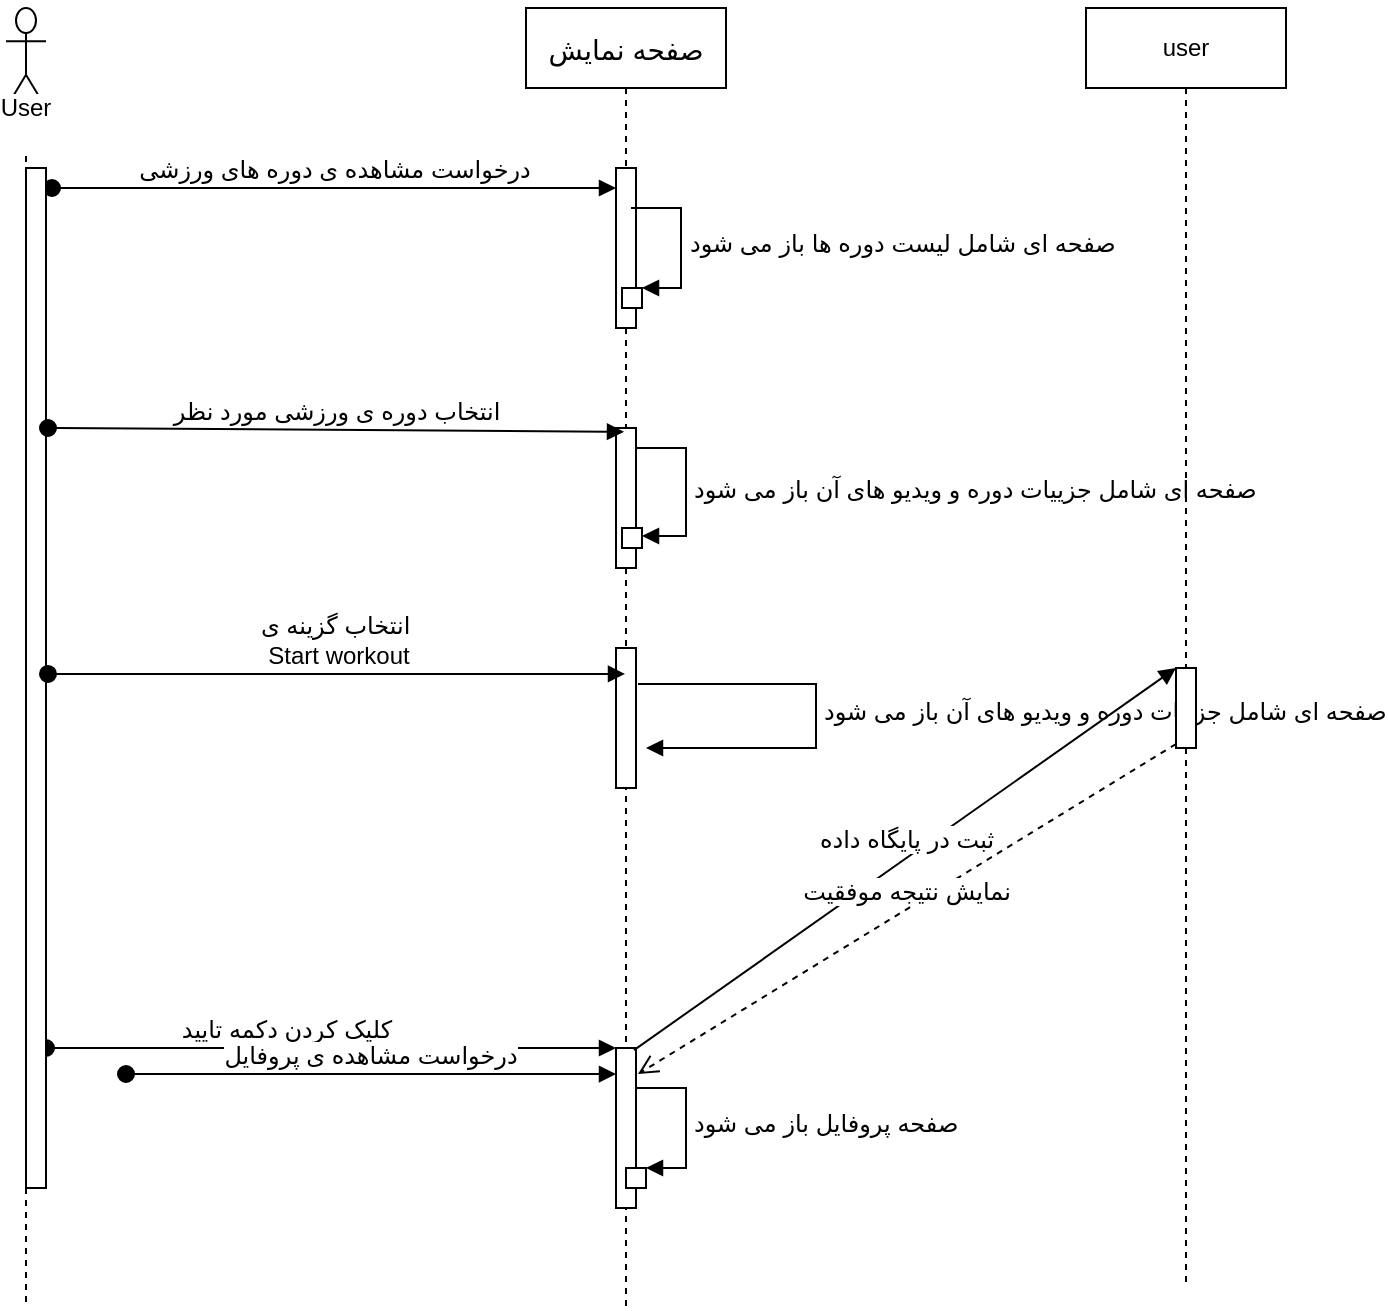 <mxfile version="14.0.1" type="github">
  <diagram id="wJ2QF8gWQcXBkcPJoWy3" name="Page-1">
    <mxGraphModel dx="746" dy="478" grid="1" gridSize="10" guides="1" tooltips="1" connect="1" arrows="1" fold="1" page="1" pageScale="1" pageWidth="850" pageHeight="1100" math="0" shadow="0">
      <root>
        <mxCell id="0" />
        <mxCell id="1" parent="0" />
        <mxCell id="eqUE0r_B1Y4DRGpVIJ5d-27" value="User&lt;br&gt;&lt;br&gt;" style="shape=umlLifeline;participant=umlActor;perimeter=lifelinePerimeter;whiteSpace=wrap;html=1;container=1;collapsible=0;recursiveResize=0;verticalAlign=top;spacingTop=36;labelBackgroundColor=#ffffff;outlineConnect=0;size=50;" vertex="1" parent="1">
          <mxGeometry x="20" y="20" width="20" height="650" as="geometry" />
        </mxCell>
        <mxCell id="eqUE0r_B1Y4DRGpVIJ5d-29" value="&lt;font style=&quot;font-size: 14px&quot;&gt;&lt;br&gt;صفحه نمایش&lt;br&gt;&lt;/font&gt;&lt;br&gt;" style="shape=umlLifeline;perimeter=lifelinePerimeter;whiteSpace=wrap;html=1;container=1;collapsible=0;recursiveResize=0;outlineConnect=0;" vertex="1" parent="1">
          <mxGeometry x="280" y="20" width="100" height="650" as="geometry" />
        </mxCell>
        <mxCell id="eqUE0r_B1Y4DRGpVIJ5d-30" value="" style="html=1;points=[];perimeter=orthogonalPerimeter;" vertex="1" parent="eqUE0r_B1Y4DRGpVIJ5d-29">
          <mxGeometry x="45" y="80" width="10" height="80" as="geometry" />
        </mxCell>
        <mxCell id="eqUE0r_B1Y4DRGpVIJ5d-31" value="" style="html=1;points=[];perimeter=orthogonalPerimeter;" vertex="1" parent="eqUE0r_B1Y4DRGpVIJ5d-29">
          <mxGeometry x="48" y="140" width="10" height="10" as="geometry" />
        </mxCell>
        <mxCell id="eqUE0r_B1Y4DRGpVIJ5d-32" value="" style="html=1;points=[];perimeter=orthogonalPerimeter;" vertex="1" parent="eqUE0r_B1Y4DRGpVIJ5d-29">
          <mxGeometry x="45" y="210" width="10" height="70" as="geometry" />
        </mxCell>
        <mxCell id="eqUE0r_B1Y4DRGpVIJ5d-33" value="" style="html=1;points=[];perimeter=orthogonalPerimeter;" vertex="1" parent="eqUE0r_B1Y4DRGpVIJ5d-29">
          <mxGeometry x="45" y="520" width="10" height="80" as="geometry" />
        </mxCell>
        <mxCell id="eqUE0r_B1Y4DRGpVIJ5d-47" value="&lt;font style=&quot;font-size: 12px&quot;&gt;صفحه ای شامل جزییات دوره و ویدیو های آن باز می شود&lt;/font&gt;" style="edgeStyle=orthogonalEdgeStyle;html=1;align=left;spacingLeft=2;endArrow=block;rounded=0;entryX=1;entryY=0.4;entryDx=0;entryDy=0;entryPerimeter=0;" edge="1" parent="eqUE0r_B1Y4DRGpVIJ5d-29" source="eqUE0r_B1Y4DRGpVIJ5d-32" target="eqUE0r_B1Y4DRGpVIJ5d-48">
          <mxGeometry relative="1" as="geometry">
            <mxPoint x="103" y="220" as="sourcePoint" />
            <Array as="points">
              <mxPoint x="80" y="220" />
              <mxPoint x="80" y="264" />
            </Array>
            <mxPoint x="56" y="280" as="targetPoint" />
          </mxGeometry>
        </mxCell>
        <mxCell id="eqUE0r_B1Y4DRGpVIJ5d-48" value="" style="html=1;points=[];perimeter=orthogonalPerimeter;" vertex="1" parent="eqUE0r_B1Y4DRGpVIJ5d-29">
          <mxGeometry x="48" y="260" width="10" height="10" as="geometry" />
        </mxCell>
        <mxCell id="eqUE0r_B1Y4DRGpVIJ5d-50" value="" style="html=1;points=[];perimeter=orthogonalPerimeter;" vertex="1" parent="eqUE0r_B1Y4DRGpVIJ5d-29">
          <mxGeometry x="45" y="320" width="10" height="70" as="geometry" />
        </mxCell>
        <mxCell id="eqUE0r_B1Y4DRGpVIJ5d-51" value="&lt;font style=&quot;font-size: 12px&quot;&gt;صفحه ای شامل جزییات دوره و ویدیو های آن باز می شود&lt;/font&gt;" style="edgeStyle=orthogonalEdgeStyle;html=1;align=left;spacingLeft=2;endArrow=block;rounded=0;exitX=1.1;exitY=0.257;exitDx=0;exitDy=0;exitPerimeter=0;" edge="1" parent="eqUE0r_B1Y4DRGpVIJ5d-29" source="eqUE0r_B1Y4DRGpVIJ5d-50">
          <mxGeometry relative="1" as="geometry">
            <mxPoint x="50" y="230" as="sourcePoint" />
            <Array as="points">
              <mxPoint x="145" y="338" />
              <mxPoint x="145" y="370" />
            </Array>
            <mxPoint x="60" y="370" as="targetPoint" />
          </mxGeometry>
        </mxCell>
        <mxCell id="eqUE0r_B1Y4DRGpVIJ5d-34" value="user" style="shape=umlLifeline;perimeter=lifelinePerimeter;whiteSpace=wrap;html=1;container=1;collapsible=0;recursiveResize=0;outlineConnect=0;" vertex="1" parent="1">
          <mxGeometry x="560" y="20" width="100" height="640" as="geometry" />
        </mxCell>
        <mxCell id="eqUE0r_B1Y4DRGpVIJ5d-35" value="" style="html=1;points=[];perimeter=orthogonalPerimeter;" vertex="1" parent="eqUE0r_B1Y4DRGpVIJ5d-34">
          <mxGeometry x="45" y="330" width="10" height="40" as="geometry" />
        </mxCell>
        <mxCell id="eqUE0r_B1Y4DRGpVIJ5d-36" value="&lt;font style=&quot;font-size: 12px&quot;&gt;درخواست مشاهده ی دوره های ورزشی&lt;/font&gt;" style="html=1;verticalAlign=bottom;startArrow=oval;endArrow=block;startSize=8;" edge="1" parent="1" target="eqUE0r_B1Y4DRGpVIJ5d-30">
          <mxGeometry relative="1" as="geometry">
            <mxPoint x="43" y="110" as="sourcePoint" />
            <Array as="points">
              <mxPoint x="90" y="110" />
            </Array>
          </mxGeometry>
        </mxCell>
        <mxCell id="eqUE0r_B1Y4DRGpVIJ5d-37" value="&lt;font style=&quot;font-size: 12px&quot;&gt;صفحه ای شامل لیست دوره ها باز می شود&lt;/font&gt;" style="edgeStyle=orthogonalEdgeStyle;html=1;align=left;spacingLeft=2;endArrow=block;rounded=0;entryX=1;entryY=0;" edge="1" parent="1" target="eqUE0r_B1Y4DRGpVIJ5d-31">
          <mxGeometry relative="1" as="geometry">
            <mxPoint x="332.5" y="120" as="sourcePoint" />
            <Array as="points">
              <mxPoint x="357.5" y="120" />
            </Array>
          </mxGeometry>
        </mxCell>
        <mxCell id="eqUE0r_B1Y4DRGpVIJ5d-39" value="&lt;div style=&quot;text-align: left&quot;&gt;&lt;font style=&quot;font-size: 12px&quot;&gt;&amp;nbsp;کلیک کردن دکمه تایید&amp;nbsp;&lt;/font&gt;&lt;/div&gt;" style="html=1;verticalAlign=bottom;startArrow=oval;endArrow=block;startSize=8;" edge="1" parent="1" target="eqUE0r_B1Y4DRGpVIJ5d-33" source="eqUE0r_B1Y4DRGpVIJ5d-45">
          <mxGeometry x="-0.162" relative="1" as="geometry">
            <mxPoint x="40" y="310" as="sourcePoint" />
            <Array as="points">
              <mxPoint x="200" y="540" />
            </Array>
            <mxPoint as="offset" />
          </mxGeometry>
        </mxCell>
        <mxCell id="eqUE0r_B1Y4DRGpVIJ5d-40" value="&lt;font style=&quot;font-size: 12px&quot;&gt;ثبت در پایگاه داده&lt;/font&gt;" style="html=1;verticalAlign=bottom;endArrow=block;entryX=0;entryY=0;exitX=0.9;exitY=0.013;exitDx=0;exitDy=0;exitPerimeter=0;" edge="1" parent="1" source="eqUE0r_B1Y4DRGpVIJ5d-33" target="eqUE0r_B1Y4DRGpVIJ5d-35">
          <mxGeometry relative="1" as="geometry">
            <mxPoint x="535" y="270" as="sourcePoint" />
          </mxGeometry>
        </mxCell>
        <mxCell id="eqUE0r_B1Y4DRGpVIJ5d-41" value="&lt;font style=&quot;font-size: 12px&quot;&gt;نمایش نتیجه موفقیت&lt;/font&gt;" style="html=1;verticalAlign=bottom;endArrow=open;dashed=1;endSize=8;exitX=0;exitY=0.95;entryX=1.1;entryY=0.163;entryDx=0;entryDy=0;entryPerimeter=0;" edge="1" parent="1" source="eqUE0r_B1Y4DRGpVIJ5d-35" target="eqUE0r_B1Y4DRGpVIJ5d-33">
          <mxGeometry relative="1" as="geometry">
            <mxPoint x="535" y="346" as="targetPoint" />
          </mxGeometry>
        </mxCell>
        <mxCell id="eqUE0r_B1Y4DRGpVIJ5d-42" value="&lt;font style=&quot;font-size: 12px&quot;&gt;درخواست مشاهده ی پروفایل&lt;/font&gt;" style="html=1;verticalAlign=bottom;startArrow=oval;endArrow=block;startSize=8;entryX=0;entryY=0.163;entryDx=0;entryDy=0;entryPerimeter=0;" edge="1" parent="1" target="eqUE0r_B1Y4DRGpVIJ5d-33">
          <mxGeometry relative="1" as="geometry">
            <mxPoint x="80" y="553" as="sourcePoint" />
          </mxGeometry>
        </mxCell>
        <mxCell id="eqUE0r_B1Y4DRGpVIJ5d-43" value="" style="html=1;points=[];perimeter=orthogonalPerimeter;" vertex="1" parent="1">
          <mxGeometry x="330" y="600" width="10" height="10" as="geometry" />
        </mxCell>
        <mxCell id="eqUE0r_B1Y4DRGpVIJ5d-44" value="&lt;font style=&quot;font-size: 12px&quot;&gt;صفحه پروفایل باز می شود&lt;/font&gt;" style="edgeStyle=orthogonalEdgeStyle;html=1;align=left;spacingLeft=2;endArrow=block;rounded=0;entryX=1;entryY=0;" edge="1" parent="1" target="eqUE0r_B1Y4DRGpVIJ5d-43">
          <mxGeometry relative="1" as="geometry">
            <mxPoint x="335" y="560" as="sourcePoint" />
            <Array as="points">
              <mxPoint x="360" y="560" />
            </Array>
          </mxGeometry>
        </mxCell>
        <mxCell id="eqUE0r_B1Y4DRGpVIJ5d-45" value="" style="html=1;points=[];perimeter=orthogonalPerimeter;" vertex="1" parent="1">
          <mxGeometry x="30" y="100" width="10" height="510" as="geometry" />
        </mxCell>
        <mxCell id="eqUE0r_B1Y4DRGpVIJ5d-46" value="&lt;font style=&quot;font-size: 12px&quot;&gt;انتخاب دوره ی ورزشی مورد نظر&lt;/font&gt;" style="html=1;verticalAlign=bottom;startArrow=oval;endArrow=block;startSize=8;entryX=0.49;entryY=0.326;entryDx=0;entryDy=0;entryPerimeter=0;" edge="1" parent="1" target="eqUE0r_B1Y4DRGpVIJ5d-29">
          <mxGeometry relative="1" as="geometry">
            <mxPoint x="41" y="230" as="sourcePoint" />
            <mxPoint x="335" y="120" as="targetPoint" />
            <Array as="points" />
          </mxGeometry>
        </mxCell>
        <mxCell id="eqUE0r_B1Y4DRGpVIJ5d-49" value="&lt;font style=&quot;font-size: 12px&quot;&gt;انتخاب گزینه ی&amp;nbsp;&lt;br&gt;Start workout&lt;br&gt;&lt;/font&gt;" style="html=1;verticalAlign=bottom;startArrow=oval;endArrow=block;startSize=8;exitX=1.1;exitY=0.496;exitDx=0;exitDy=0;exitPerimeter=0;" edge="1" parent="1" source="eqUE0r_B1Y4DRGpVIJ5d-45" target="eqUE0r_B1Y4DRGpVIJ5d-29">
          <mxGeometry relative="1" as="geometry">
            <mxPoint x="90" y="563" as="sourcePoint" />
            <mxPoint x="335" y="563.04" as="targetPoint" />
          </mxGeometry>
        </mxCell>
      </root>
    </mxGraphModel>
  </diagram>
</mxfile>
